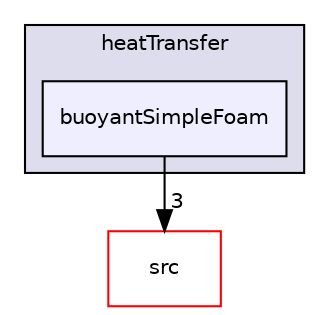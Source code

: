 digraph "applications/solvers/heatTransfer/buoyantSimpleFoam" {
  bgcolor=transparent;
  compound=true
  node [ fontsize="10", fontname="Helvetica"];
  edge [ labelfontsize="10", labelfontname="Helvetica"];
  subgraph clusterdir_faee72e18493b47f6f5cdf576f4c62ea {
    graph [ bgcolor="#ddddee", pencolor="black", label="heatTransfer" fontname="Helvetica", fontsize="10", URL="dir_faee72e18493b47f6f5cdf576f4c62ea.html"]
  dir_90706e5b82a3613c0a5b601bc80a6bc4 [shape=box, label="buoyantSimpleFoam", style="filled", fillcolor="#eeeeff", pencolor="black", URL="dir_90706e5b82a3613c0a5b601bc80a6bc4.html"];
  }
  dir_68267d1309a1af8e8297ef4c3efbcdba [shape=box label="src" color="red" URL="dir_68267d1309a1af8e8297ef4c3efbcdba.html"];
  dir_90706e5b82a3613c0a5b601bc80a6bc4->dir_68267d1309a1af8e8297ef4c3efbcdba [headlabel="3", labeldistance=1.5 headhref="dir_000037_000737.html"];
}
